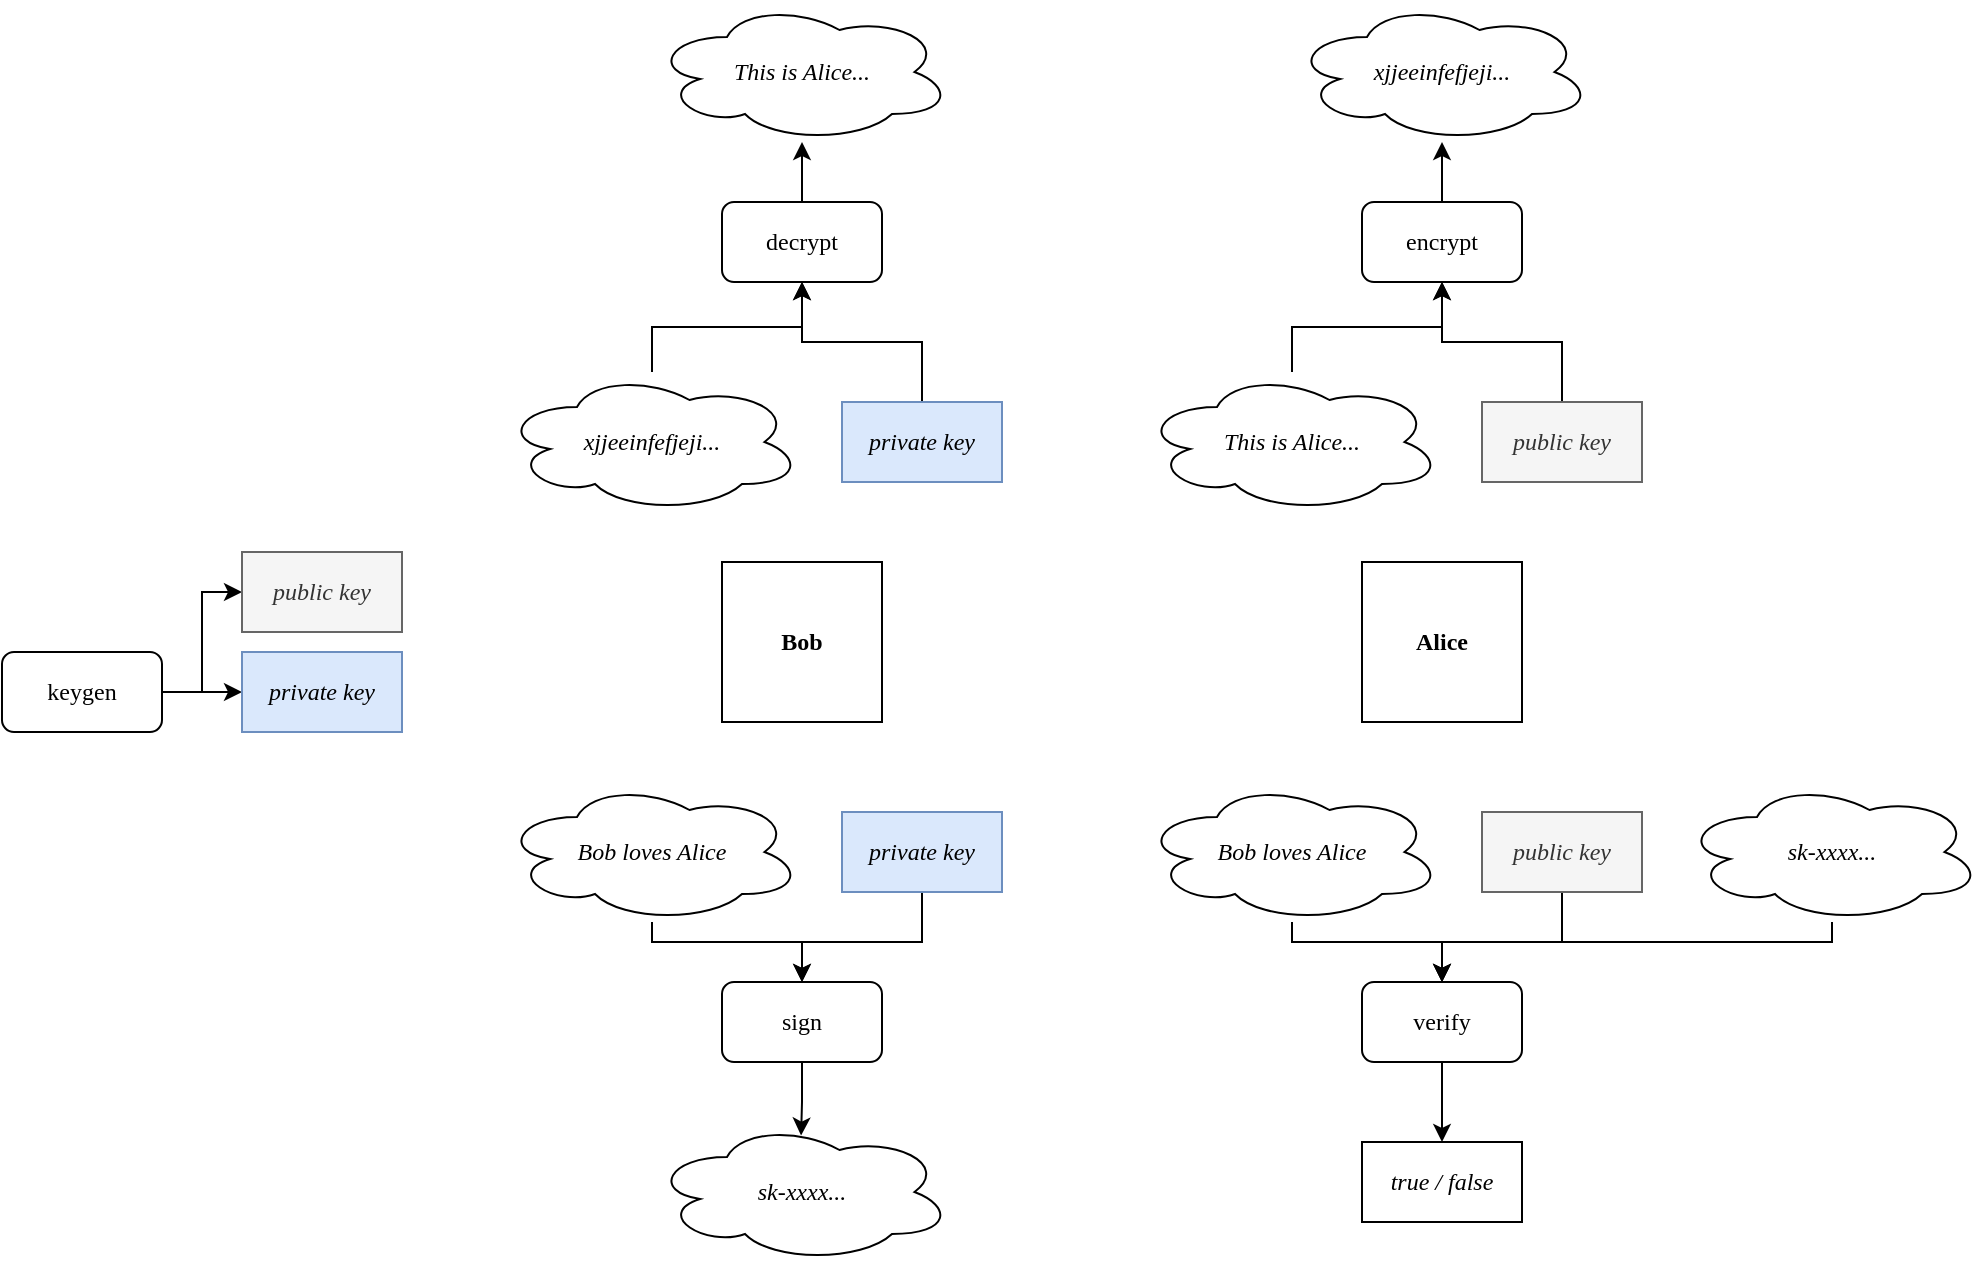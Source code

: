 <mxfile version="21.6.5" type="github">
  <diagram name="第 1 页" id="UYDKinWvIqmGs2-xWUVX">
    <mxGraphModel dx="2087" dy="2052" grid="1" gridSize="10" guides="1" tooltips="1" connect="1" arrows="1" fold="1" page="1" pageScale="1" pageWidth="827" pageHeight="1169" math="0" shadow="0">
      <root>
        <mxCell id="0" />
        <mxCell id="1" parent="0" />
        <mxCell id="VpqchyBaENkn2THpSNFP-2" value="Bob" style="whiteSpace=wrap;html=1;aspect=fixed;fontFamily=Times New Roman;fontStyle=1" vertex="1" parent="1">
          <mxGeometry x="280" y="180" width="80" height="80" as="geometry" />
        </mxCell>
        <mxCell id="VpqchyBaENkn2THpSNFP-3" value="Alice" style="whiteSpace=wrap;html=1;aspect=fixed;fontFamily=Times New Roman;fontStyle=1" vertex="1" parent="1">
          <mxGeometry x="600" y="180" width="80" height="80" as="geometry" />
        </mxCell>
        <mxCell id="VpqchyBaENkn2THpSNFP-7" style="edgeStyle=orthogonalEdgeStyle;rounded=0;orthogonalLoop=1;jettySize=auto;html=1;" edge="1" parent="1" source="VpqchyBaENkn2THpSNFP-4" target="VpqchyBaENkn2THpSNFP-6">
          <mxGeometry relative="1" as="geometry" />
        </mxCell>
        <mxCell id="VpqchyBaENkn2THpSNFP-8" style="edgeStyle=orthogonalEdgeStyle;rounded=0;orthogonalLoop=1;jettySize=auto;html=1;entryX=0;entryY=0.5;entryDx=0;entryDy=0;" edge="1" parent="1" source="VpqchyBaENkn2THpSNFP-4" target="VpqchyBaENkn2THpSNFP-5">
          <mxGeometry relative="1" as="geometry" />
        </mxCell>
        <mxCell id="VpqchyBaENkn2THpSNFP-4" value="keygen" style="rounded=1;whiteSpace=wrap;html=1;fontFamily=Times New Roman;" vertex="1" parent="1">
          <mxGeometry x="-80" y="225" width="80" height="40" as="geometry" />
        </mxCell>
        <mxCell id="VpqchyBaENkn2THpSNFP-5" value="public key" style="rounded=0;whiteSpace=wrap;html=1;fontFamily=Times New Roman;fontStyle=2;fillColor=#f5f5f5;strokeColor=#666666;fontColor=#333333;" vertex="1" parent="1">
          <mxGeometry x="40" y="175" width="80" height="40" as="geometry" />
        </mxCell>
        <mxCell id="VpqchyBaENkn2THpSNFP-6" value="private key" style="rounded=0;whiteSpace=wrap;html=1;fontFamily=Times New Roman;fontStyle=2;fillColor=#dae8fc;strokeColor=#6c8ebf;" vertex="1" parent="1">
          <mxGeometry x="40" y="225" width="80" height="40" as="geometry" />
        </mxCell>
        <mxCell id="VpqchyBaENkn2THpSNFP-12" style="edgeStyle=orthogonalEdgeStyle;rounded=0;orthogonalLoop=1;jettySize=auto;html=1;" edge="1" parent="1" source="VpqchyBaENkn2THpSNFP-9" target="VpqchyBaENkn2THpSNFP-10">
          <mxGeometry relative="1" as="geometry" />
        </mxCell>
        <mxCell id="VpqchyBaENkn2THpSNFP-9" value="&lt;font face=&quot;Times New Roman&quot;&gt;This is Alice...&lt;/font&gt;" style="ellipse;shape=cloud;whiteSpace=wrap;html=1;fontStyle=2" vertex="1" parent="1">
          <mxGeometry x="490" y="85" width="150" height="70" as="geometry" />
        </mxCell>
        <mxCell id="VpqchyBaENkn2THpSNFP-15" style="edgeStyle=orthogonalEdgeStyle;rounded=0;orthogonalLoop=1;jettySize=auto;html=1;" edge="1" parent="1" source="VpqchyBaENkn2THpSNFP-10" target="VpqchyBaENkn2THpSNFP-14">
          <mxGeometry relative="1" as="geometry" />
        </mxCell>
        <mxCell id="VpqchyBaENkn2THpSNFP-10" value="encrypt" style="rounded=1;whiteSpace=wrap;html=1;fontFamily=Times New Roman;" vertex="1" parent="1">
          <mxGeometry x="600" width="80" height="40" as="geometry" />
        </mxCell>
        <mxCell id="VpqchyBaENkn2THpSNFP-13" style="edgeStyle=orthogonalEdgeStyle;rounded=0;orthogonalLoop=1;jettySize=auto;html=1;entryX=0.5;entryY=1;entryDx=0;entryDy=0;" edge="1" parent="1" source="VpqchyBaENkn2THpSNFP-11" target="VpqchyBaENkn2THpSNFP-10">
          <mxGeometry relative="1" as="geometry" />
        </mxCell>
        <mxCell id="VpqchyBaENkn2THpSNFP-11" value="public key" style="rounded=0;whiteSpace=wrap;html=1;fontFamily=Times New Roman;fontStyle=2;fillColor=#f5f5f5;strokeColor=#666666;fontColor=#333333;" vertex="1" parent="1">
          <mxGeometry x="660" y="100" width="80" height="40" as="geometry" />
        </mxCell>
        <mxCell id="VpqchyBaENkn2THpSNFP-14" value="&lt;font face=&quot;Times New Roman&quot;&gt;xjjeeinfefjeji...&lt;/font&gt;" style="ellipse;shape=cloud;whiteSpace=wrap;html=1;fontStyle=2" vertex="1" parent="1">
          <mxGeometry x="565" y="-100" width="150" height="70" as="geometry" />
        </mxCell>
        <mxCell id="VpqchyBaENkn2THpSNFP-16" style="edgeStyle=orthogonalEdgeStyle;rounded=0;orthogonalLoop=1;jettySize=auto;html=1;" edge="1" parent="1" source="VpqchyBaENkn2THpSNFP-17" target="VpqchyBaENkn2THpSNFP-19">
          <mxGeometry relative="1" as="geometry" />
        </mxCell>
        <mxCell id="VpqchyBaENkn2THpSNFP-17" value="&lt;font face=&quot;Times New Roman&quot;&gt;xjjeeinfefjeji...&lt;/font&gt;" style="ellipse;shape=cloud;whiteSpace=wrap;html=1;fontStyle=2" vertex="1" parent="1">
          <mxGeometry x="170" y="85" width="150" height="70" as="geometry" />
        </mxCell>
        <mxCell id="VpqchyBaENkn2THpSNFP-18" style="edgeStyle=orthogonalEdgeStyle;rounded=0;orthogonalLoop=1;jettySize=auto;html=1;" edge="1" parent="1" source="VpqchyBaENkn2THpSNFP-19" target="VpqchyBaENkn2THpSNFP-22">
          <mxGeometry relative="1" as="geometry" />
        </mxCell>
        <mxCell id="VpqchyBaENkn2THpSNFP-19" value="decrypt" style="rounded=1;whiteSpace=wrap;html=1;fontFamily=Times New Roman;" vertex="1" parent="1">
          <mxGeometry x="280" width="80" height="40" as="geometry" />
        </mxCell>
        <mxCell id="VpqchyBaENkn2THpSNFP-20" style="edgeStyle=orthogonalEdgeStyle;rounded=0;orthogonalLoop=1;jettySize=auto;html=1;entryX=0.5;entryY=1;entryDx=0;entryDy=0;" edge="1" parent="1" source="VpqchyBaENkn2THpSNFP-21" target="VpqchyBaENkn2THpSNFP-19">
          <mxGeometry relative="1" as="geometry" />
        </mxCell>
        <mxCell id="VpqchyBaENkn2THpSNFP-21" value="private key" style="rounded=0;whiteSpace=wrap;html=1;fontFamily=Times New Roman;fontStyle=2;fillColor=#dae8fc;strokeColor=#6c8ebf;" vertex="1" parent="1">
          <mxGeometry x="340" y="100" width="80" height="40" as="geometry" />
        </mxCell>
        <mxCell id="VpqchyBaENkn2THpSNFP-22" value="&lt;font face=&quot;Times New Roman&quot;&gt;This is Alice...&lt;/font&gt;" style="ellipse;shape=cloud;whiteSpace=wrap;html=1;fontStyle=2" vertex="1" parent="1">
          <mxGeometry x="245" y="-100" width="150" height="70" as="geometry" />
        </mxCell>
        <mxCell id="VpqchyBaENkn2THpSNFP-30" style="edgeStyle=orthogonalEdgeStyle;rounded=0;orthogonalLoop=1;jettySize=auto;html=1;entryX=0.497;entryY=0.097;entryDx=0;entryDy=0;entryPerimeter=0;" edge="1" parent="1" source="VpqchyBaENkn2THpSNFP-23" target="VpqchyBaENkn2THpSNFP-29">
          <mxGeometry relative="1" as="geometry" />
        </mxCell>
        <mxCell id="VpqchyBaENkn2THpSNFP-23" value="sign" style="rounded=1;whiteSpace=wrap;html=1;fontFamily=Times New Roman;" vertex="1" parent="1">
          <mxGeometry x="280" y="390" width="80" height="40" as="geometry" />
        </mxCell>
        <mxCell id="VpqchyBaENkn2THpSNFP-27" style="edgeStyle=orthogonalEdgeStyle;rounded=0;orthogonalLoop=1;jettySize=auto;html=1;entryX=0.5;entryY=0;entryDx=0;entryDy=0;" edge="1" parent="1" source="VpqchyBaENkn2THpSNFP-25" target="VpqchyBaENkn2THpSNFP-23">
          <mxGeometry relative="1" as="geometry">
            <Array as="points">
              <mxPoint x="245" y="370" />
              <mxPoint x="320" y="370" />
            </Array>
          </mxGeometry>
        </mxCell>
        <mxCell id="VpqchyBaENkn2THpSNFP-25" value="&lt;font face=&quot;Times New Roman&quot;&gt;Bob loves Alice&lt;/font&gt;" style="ellipse;shape=cloud;whiteSpace=wrap;html=1;fontStyle=2" vertex="1" parent="1">
          <mxGeometry x="170" y="290" width="150" height="70" as="geometry" />
        </mxCell>
        <mxCell id="VpqchyBaENkn2THpSNFP-28" style="edgeStyle=orthogonalEdgeStyle;rounded=0;orthogonalLoop=1;jettySize=auto;html=1;" edge="1" parent="1" source="VpqchyBaENkn2THpSNFP-26">
          <mxGeometry relative="1" as="geometry">
            <mxPoint x="320" y="390" as="targetPoint" />
            <Array as="points">
              <mxPoint x="380" y="370" />
              <mxPoint x="320" y="370" />
            </Array>
          </mxGeometry>
        </mxCell>
        <mxCell id="VpqchyBaENkn2THpSNFP-26" value="private key" style="rounded=0;whiteSpace=wrap;html=1;fontFamily=Times New Roman;fontStyle=2;fillColor=#dae8fc;strokeColor=#6c8ebf;" vertex="1" parent="1">
          <mxGeometry x="340" y="305" width="80" height="40" as="geometry" />
        </mxCell>
        <mxCell id="VpqchyBaENkn2THpSNFP-29" value="&lt;font face=&quot;Times New Roman&quot;&gt;sk-xxxx...&lt;/font&gt;" style="ellipse;shape=cloud;whiteSpace=wrap;html=1;fontStyle=2" vertex="1" parent="1">
          <mxGeometry x="245" y="460" width="150" height="70" as="geometry" />
        </mxCell>
        <mxCell id="VpqchyBaENkn2THpSNFP-39" style="edgeStyle=orthogonalEdgeStyle;rounded=0;orthogonalLoop=1;jettySize=auto;html=1;entryX=0.5;entryY=0;entryDx=0;entryDy=0;" edge="1" parent="1" source="VpqchyBaENkn2THpSNFP-32" target="VpqchyBaENkn2THpSNFP-38">
          <mxGeometry relative="1" as="geometry" />
        </mxCell>
        <mxCell id="VpqchyBaENkn2THpSNFP-32" value="verify" style="rounded=1;whiteSpace=wrap;html=1;fontFamily=Times New Roman;" vertex="1" parent="1">
          <mxGeometry x="600" y="390" width="80" height="40" as="geometry" />
        </mxCell>
        <mxCell id="VpqchyBaENkn2THpSNFP-33" style="edgeStyle=orthogonalEdgeStyle;rounded=0;orthogonalLoop=1;jettySize=auto;html=1;entryX=0.5;entryY=0;entryDx=0;entryDy=0;" edge="1" parent="1" source="VpqchyBaENkn2THpSNFP-34" target="VpqchyBaENkn2THpSNFP-32">
          <mxGeometry relative="1" as="geometry">
            <Array as="points">
              <mxPoint x="565" y="370" />
              <mxPoint x="640" y="370" />
            </Array>
          </mxGeometry>
        </mxCell>
        <mxCell id="VpqchyBaENkn2THpSNFP-34" value="&lt;font face=&quot;Times New Roman&quot;&gt;Bob loves Alice&lt;/font&gt;" style="ellipse;shape=cloud;whiteSpace=wrap;html=1;fontStyle=2" vertex="1" parent="1">
          <mxGeometry x="490" y="290" width="150" height="70" as="geometry" />
        </mxCell>
        <mxCell id="VpqchyBaENkn2THpSNFP-35" style="edgeStyle=orthogonalEdgeStyle;rounded=0;orthogonalLoop=1;jettySize=auto;html=1;" edge="1" parent="1" source="VpqchyBaENkn2THpSNFP-36">
          <mxGeometry relative="1" as="geometry">
            <mxPoint x="640" y="390" as="targetPoint" />
            <Array as="points">
              <mxPoint x="700" y="370" />
              <mxPoint x="640" y="370" />
            </Array>
          </mxGeometry>
        </mxCell>
        <mxCell id="VpqchyBaENkn2THpSNFP-36" value="public key" style="rounded=0;whiteSpace=wrap;html=1;fontFamily=Times New Roman;fontStyle=2;fillColor=#f5f5f5;strokeColor=#666666;fontColor=#333333;" vertex="1" parent="1">
          <mxGeometry x="660" y="305" width="80" height="40" as="geometry" />
        </mxCell>
        <mxCell id="VpqchyBaENkn2THpSNFP-40" style="edgeStyle=orthogonalEdgeStyle;rounded=0;orthogonalLoop=1;jettySize=auto;html=1;" edge="1" parent="1" source="VpqchyBaENkn2THpSNFP-37" target="VpqchyBaENkn2THpSNFP-32">
          <mxGeometry relative="1" as="geometry">
            <Array as="points">
              <mxPoint x="835" y="370" />
              <mxPoint x="640" y="370" />
            </Array>
          </mxGeometry>
        </mxCell>
        <mxCell id="VpqchyBaENkn2THpSNFP-37" value="&lt;font face=&quot;Times New Roman&quot;&gt;sk-xxxx...&lt;/font&gt;" style="ellipse;shape=cloud;whiteSpace=wrap;html=1;fontStyle=2" vertex="1" parent="1">
          <mxGeometry x="760" y="290" width="150" height="70" as="geometry" />
        </mxCell>
        <mxCell id="VpqchyBaENkn2THpSNFP-38" value="true / false" style="rounded=0;whiteSpace=wrap;html=1;fontFamily=Times New Roman;fontStyle=2;" vertex="1" parent="1">
          <mxGeometry x="600" y="470" width="80" height="40" as="geometry" />
        </mxCell>
      </root>
    </mxGraphModel>
  </diagram>
</mxfile>
